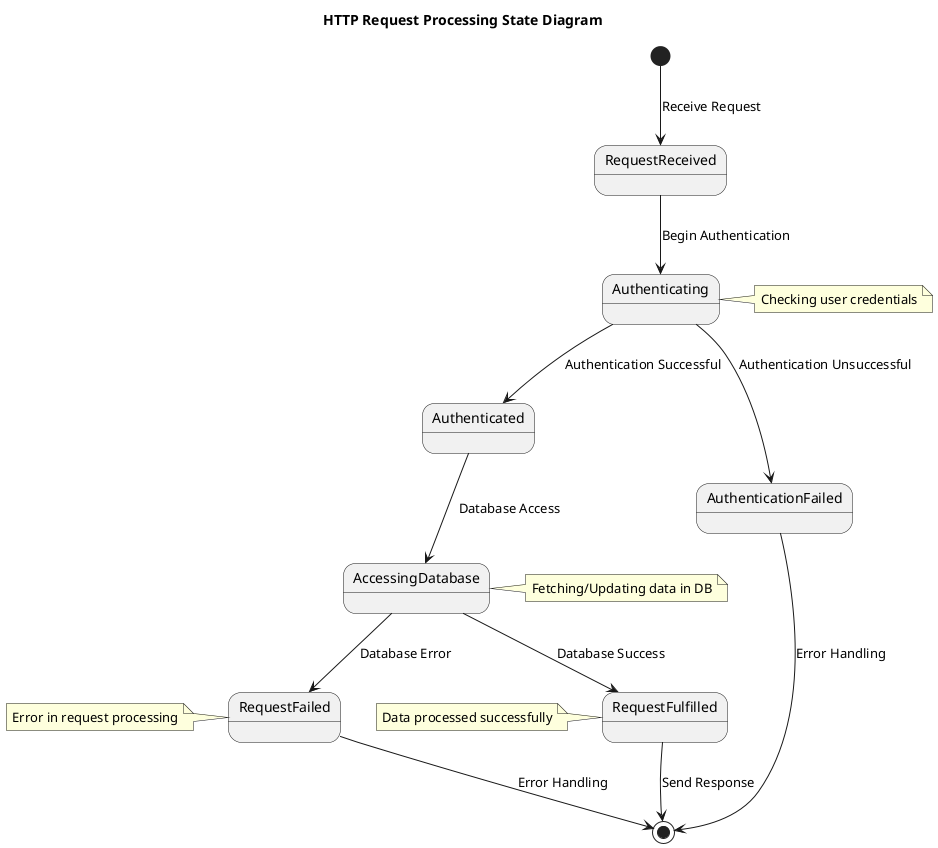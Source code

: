 @startuml request_processing_state_diagram
title HTTP Request Processing State Diagram

[*] --> RequestReceived : Receive Request
RequestReceived --> Authenticating : Begin Authentication
Authenticating --> Authenticated : Authentication Successful
Authenticating --> AuthenticationFailed : Authentication Unsuccessful
Authenticated --> AccessingDatabase : Database Access
AccessingDatabase --> RequestFulfilled : Database Success
AccessingDatabase --> RequestFailed : Database Error
RequestFulfilled --> [*] : Send Response
AuthenticationFailed --> [*] : Error Handling
RequestFailed --> [*] : Error Handling

note right of Authenticating : Checking user credentials
note right of AccessingDatabase : Fetching/Updating data in DB
note left of RequestFulfilled : Data processed successfully
note left of RequestFailed : Error in request processing
@enduml